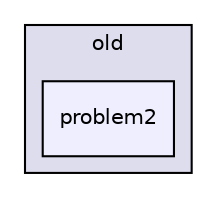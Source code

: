 digraph "C:/Users/Ayo/Desktop/jenes 2.0/src/jenes/tutorials/old/problem2" {
  compound=true
  node [ fontsize="10", fontname="Helvetica"];
  edge [ labelfontsize="10", labelfontname="Helvetica"];
  subgraph clusterdir_ef30465ad283d2c9261a48472e49d20d {
    graph [ bgcolor="#ddddee", pencolor="black", label="old" fontname="Helvetica", fontsize="10", URL="dir_ef30465ad283d2c9261a48472e49d20d.html"]
  dir_5cfbd225d03cb3ca9e9ae571c00ac0fd [shape=box, label="problem2", style="filled", fillcolor="#eeeeff", pencolor="black", URL="dir_5cfbd225d03cb3ca9e9ae571c00ac0fd.html"];
  }
}
